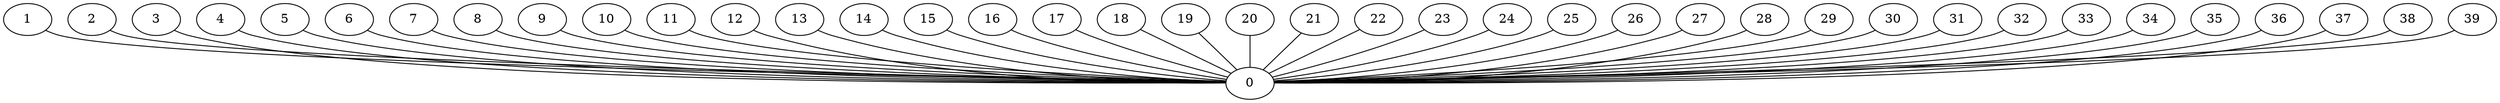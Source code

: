 graph G {
0;
1;
2;
3;
4;
5;
6;
7;
8;
9;
10;
11;
12;
13;
14;
15;
16;
17;
18;
19;
20;
21;
22;
23;
24;
25;
26;
27;
28;
29;
30;
31;
32;
33;
34;
35;
36;
37;
38;
39;
1--0 ;
2--0 ;
3--0 ;
4--0 ;
6--0 ;
5--0 ;
7--0 ;
8--0 ;
10--0 ;
9--0 ;
12--0 ;
11--0 ;
13--0 ;
14--0 ;
18--0 ;
17--0 ;
16--0 ;
15--0 ;
21--0 ;
20--0 ;
19--0 ;
23--0 ;
22--0 ;
24--0 ;
26--0 ;
25--0 ;
28--0 ;
27--0 ;
29--0 ;
30--0 ;
31--0 ;
32--0 ;
34--0 ;
33--0 ;
36--0 ;
35--0 ;
37--0 ;
38--0 ;
39--0 ;
}
